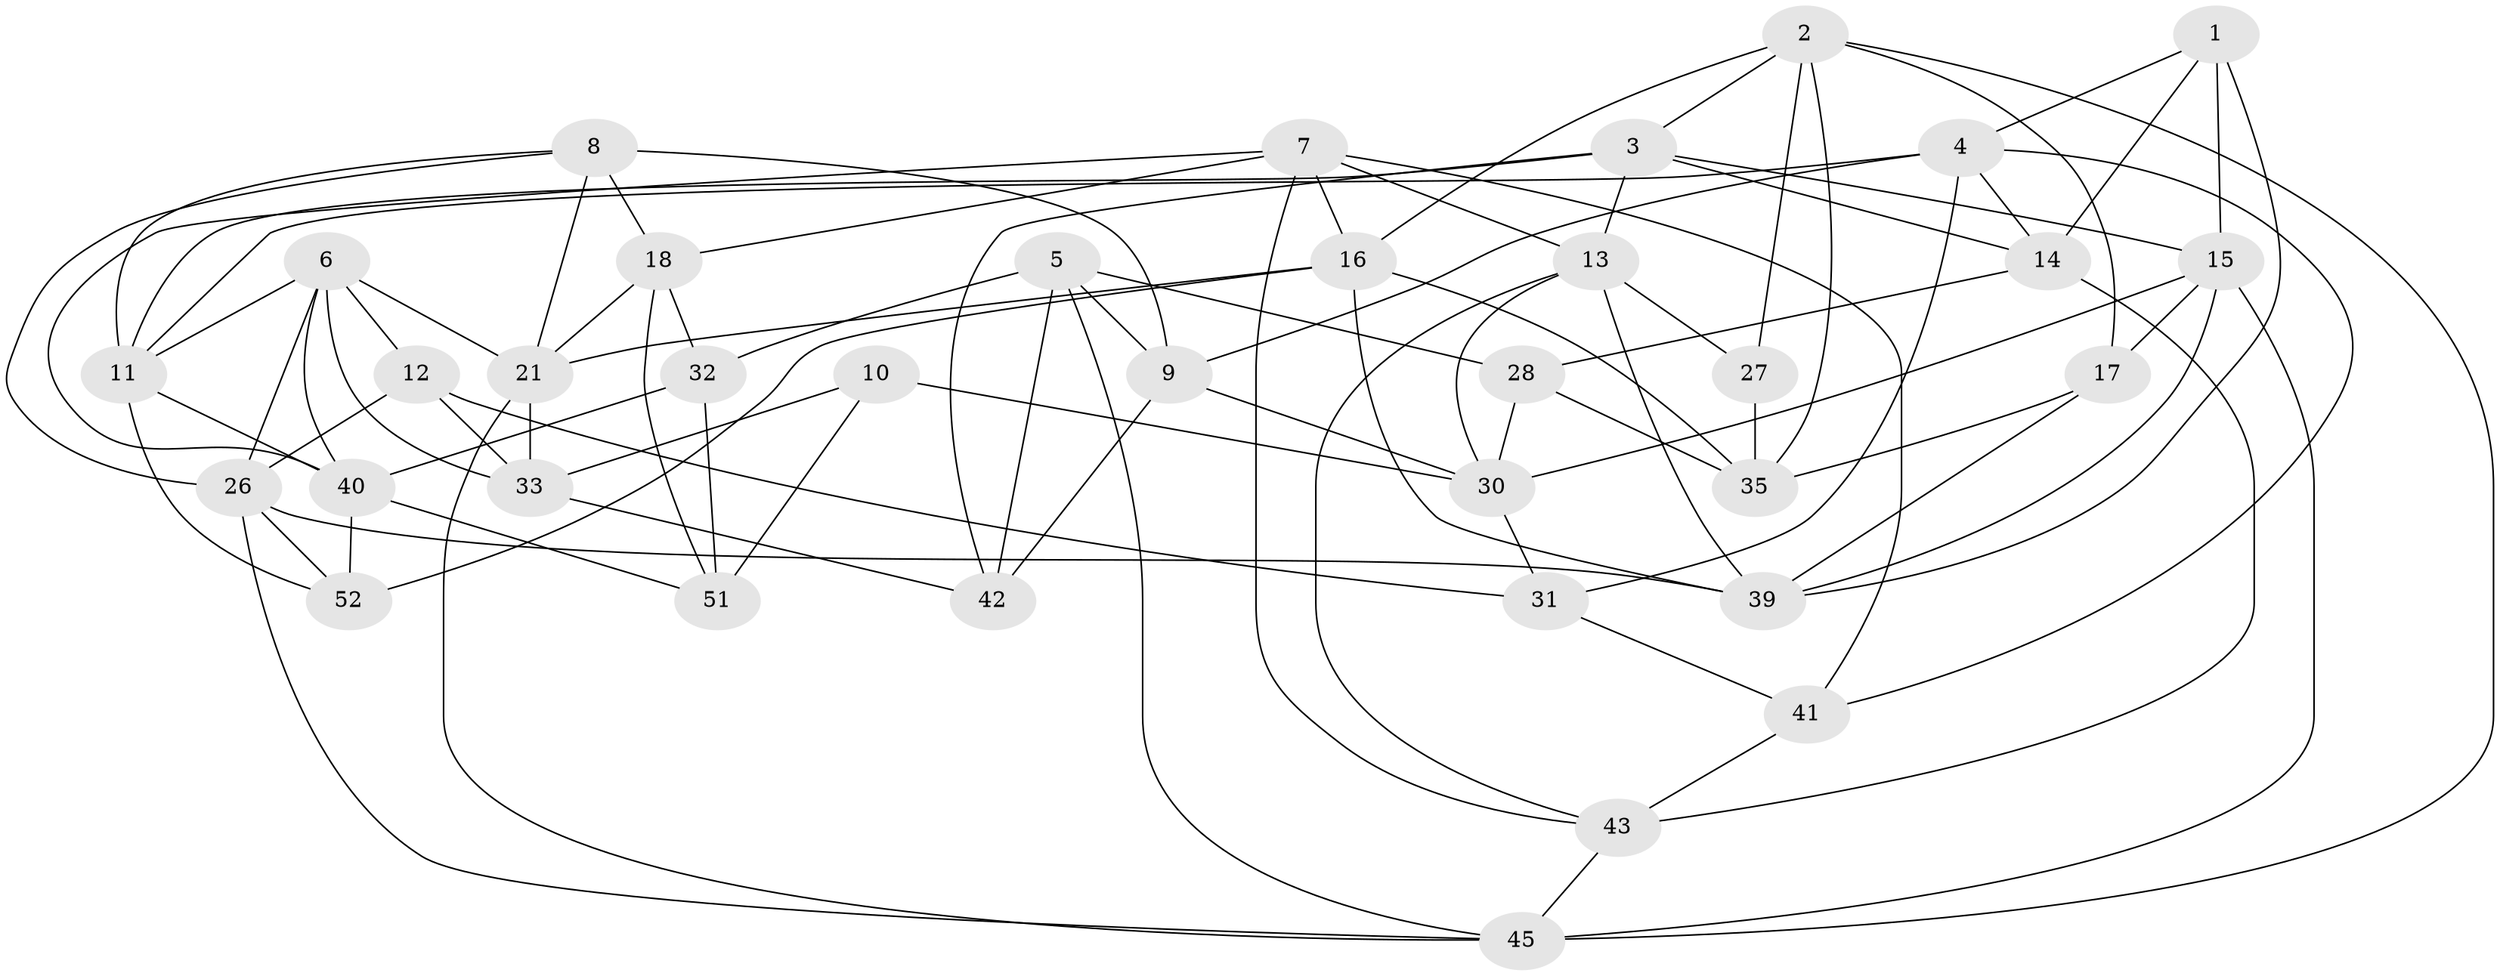 // original degree distribution, {4: 1.0}
// Generated by graph-tools (version 1.1) at 2025/42/03/06/25 10:42:22]
// undirected, 35 vertices, 88 edges
graph export_dot {
graph [start="1"]
  node [color=gray90,style=filled];
  1;
  2 [super="+55"];
  3 [super="+22"];
  4 [super="+24"];
  5 [super="+59"];
  6 [super="+20"];
  7 [super="+54"];
  8 [super="+19"];
  9 [super="+56"];
  10;
  11 [super="+29"];
  12;
  13 [super="+23"];
  14 [super="+34"];
  15 [super="+25"];
  16 [super="+58"];
  17;
  18 [super="+50"];
  21 [super="+38"];
  26 [super="+53"];
  27;
  28;
  30 [super="+49"];
  31;
  32 [super="+57"];
  33 [super="+37"];
  35 [super="+36"];
  39 [super="+44"];
  40 [super="+47"];
  41;
  42;
  43 [super="+48"];
  45 [super="+46"];
  51;
  52;
  1 -- 14;
  1 -- 4;
  1 -- 15;
  1 -- 39;
  2 -- 35;
  2 -- 27;
  2 -- 17;
  2 -- 16;
  2 -- 3;
  2 -- 45;
  3 -- 14;
  3 -- 42;
  3 -- 13;
  3 -- 15;
  3 -- 11;
  4 -- 9;
  4 -- 41;
  4 -- 14;
  4 -- 31;
  4 -- 11;
  5 -- 28;
  5 -- 9;
  5 -- 42;
  5 -- 32 [weight=2];
  5 -- 45;
  6 -- 26;
  6 -- 12;
  6 -- 33;
  6 -- 40;
  6 -- 11;
  6 -- 21;
  7 -- 41;
  7 -- 43;
  7 -- 40;
  7 -- 18;
  7 -- 13;
  7 -- 16;
  8 -- 11;
  8 -- 21;
  8 -- 9 [weight=2];
  8 -- 26;
  8 -- 18;
  9 -- 42;
  9 -- 30;
  10 -- 33 [weight=2];
  10 -- 51;
  10 -- 30;
  11 -- 40;
  11 -- 52;
  12 -- 31;
  12 -- 33;
  12 -- 26;
  13 -- 27;
  13 -- 43;
  13 -- 30;
  13 -- 39;
  14 -- 43 [weight=2];
  14 -- 28;
  15 -- 39;
  15 -- 45;
  15 -- 17;
  15 -- 30;
  16 -- 52;
  16 -- 39;
  16 -- 21;
  16 -- 35;
  17 -- 39;
  17 -- 35;
  18 -- 51;
  18 -- 32 [weight=2];
  18 -- 21;
  21 -- 45;
  21 -- 33;
  26 -- 39;
  26 -- 52;
  26 -- 45;
  27 -- 35 [weight=2];
  28 -- 35;
  28 -- 30;
  30 -- 31;
  31 -- 41;
  32 -- 40;
  32 -- 51;
  33 -- 42;
  40 -- 52;
  40 -- 51;
  41 -- 43;
  43 -- 45;
}
